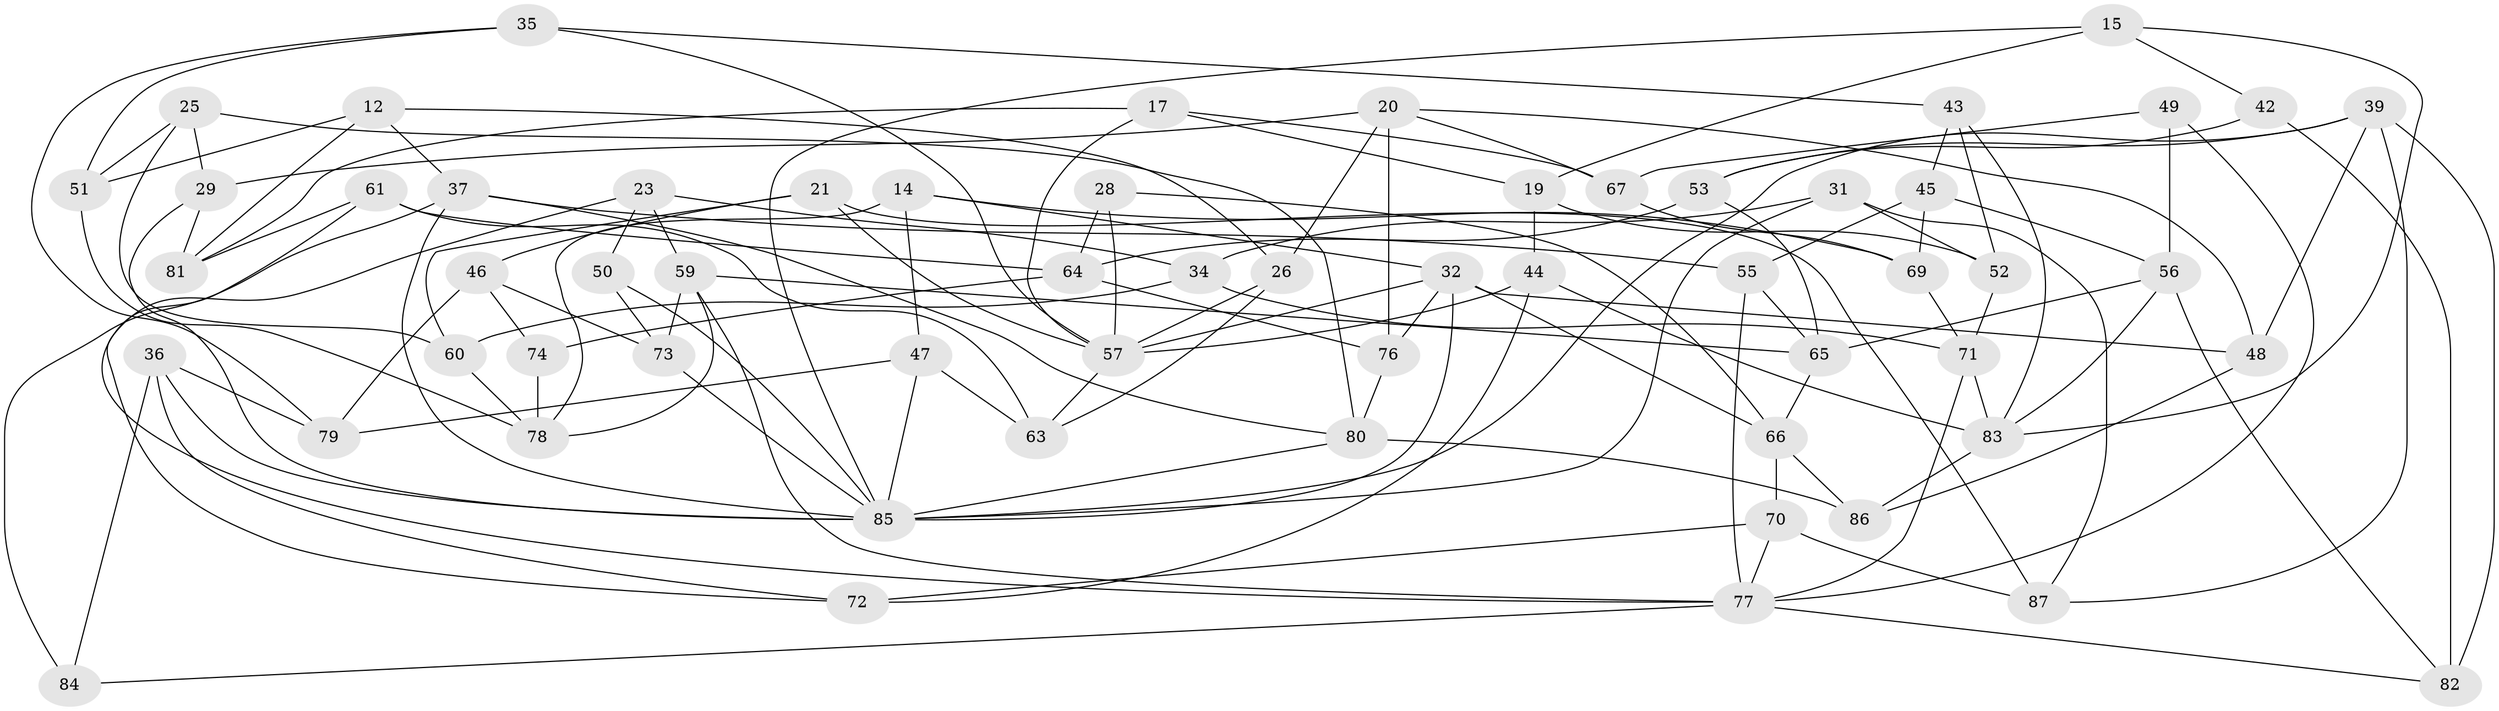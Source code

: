 // original degree distribution, {4: 1.0}
// Generated by graph-tools (version 1.1) at 2025/02/03/04/25 22:02:37]
// undirected, 60 vertices, 132 edges
graph export_dot {
graph [start="1"]
  node [color=gray90,style=filled];
  12;
  14;
  15;
  17;
  19;
  20 [super="+5"];
  21;
  23;
  25;
  26;
  28;
  29;
  31;
  32 [super="+9+10"];
  34;
  35;
  36;
  37 [super="+16"];
  39 [super="+33"];
  42;
  43;
  44;
  45;
  46;
  47;
  48;
  49;
  50;
  51;
  52;
  53;
  55;
  56 [super="+41+27"];
  57 [super="+11+18"];
  59 [super="+58"];
  60;
  61;
  63;
  64 [super="+13"];
  65 [super="+6"];
  66 [super="+62"];
  67;
  69;
  70;
  71 [super="+24"];
  72;
  73 [super="+40"];
  74;
  76 [super="+7"];
  77 [super="+1+54"];
  78 [super="+68"];
  79;
  80 [super="+30"];
  81;
  82 [super="+8"];
  83 [super="+4+38"];
  84;
  85 [super="+2+22+3+75"];
  86;
  87;
  12 -- 26;
  12 -- 81;
  12 -- 51;
  12 -- 37;
  14 -- 69;
  14 -- 32;
  14 -- 47;
  14 -- 78;
  15 -- 19;
  15 -- 42;
  15 -- 83;
  15 -- 85;
  17 -- 81;
  17 -- 67;
  17 -- 19;
  17 -- 57;
  19 -- 44;
  19 -- 52;
  20 -- 48;
  20 -- 26;
  20 -- 67;
  20 -- 76 [weight=2];
  20 -- 29;
  21 -- 57;
  21 -- 87;
  21 -- 46;
  21 -- 60;
  23 -- 34;
  23 -- 72;
  23 -- 50;
  23 -- 59;
  25 -- 51;
  25 -- 60;
  25 -- 29;
  25 -- 80;
  26 -- 63;
  26 -- 57;
  28 -- 57;
  28 -- 66;
  28 -- 64 [weight=2];
  29 -- 81;
  29 -- 85;
  31 -- 34;
  31 -- 52;
  31 -- 87;
  31 -- 85;
  32 -- 66 [weight=2];
  32 -- 85 [weight=2];
  32 -- 48;
  32 -- 76;
  32 -- 57;
  34 -- 60;
  34 -- 71;
  35 -- 51;
  35 -- 79;
  35 -- 43;
  35 -- 57;
  36 -- 79;
  36 -- 84;
  36 -- 72;
  36 -- 85;
  37 -- 80;
  37 -- 55;
  37 -- 84 [weight=2];
  37 -- 85;
  39 -- 53;
  39 -- 48;
  39 -- 82 [weight=2];
  39 -- 87;
  39 -- 85;
  42 -- 53;
  42 -- 82 [weight=2];
  43 -- 83;
  43 -- 52;
  43 -- 45;
  44 -- 72;
  44 -- 83;
  44 -- 57;
  45 -- 55;
  45 -- 69;
  45 -- 56;
  46 -- 79;
  46 -- 73;
  46 -- 74;
  47 -- 63;
  47 -- 79;
  47 -- 85;
  48 -- 86;
  49 -- 67;
  49 -- 56 [weight=2];
  49 -- 77;
  50 -- 73 [weight=2];
  50 -- 85;
  51 -- 78;
  52 -- 71;
  53 -- 64;
  53 -- 65;
  55 -- 77;
  55 -- 65;
  56 -- 65 [weight=2];
  56 -- 82;
  56 -- 83 [weight=2];
  57 -- 63;
  59 -- 65;
  59 -- 73 [weight=2];
  59 -- 78;
  59 -- 77;
  60 -- 78;
  61 -- 81;
  61 -- 63;
  61 -- 64;
  61 -- 77;
  64 -- 74;
  64 -- 76;
  65 -- 66;
  66 -- 70;
  66 -- 86;
  67 -- 69;
  69 -- 71;
  70 -- 77;
  70 -- 72;
  70 -- 87;
  71 -- 77;
  71 -- 83 [weight=2];
  73 -- 85;
  74 -- 78 [weight=2];
  76 -- 80 [weight=2];
  77 -- 82;
  77 -- 84;
  80 -- 85;
  80 -- 86;
  83 -- 86;
}
